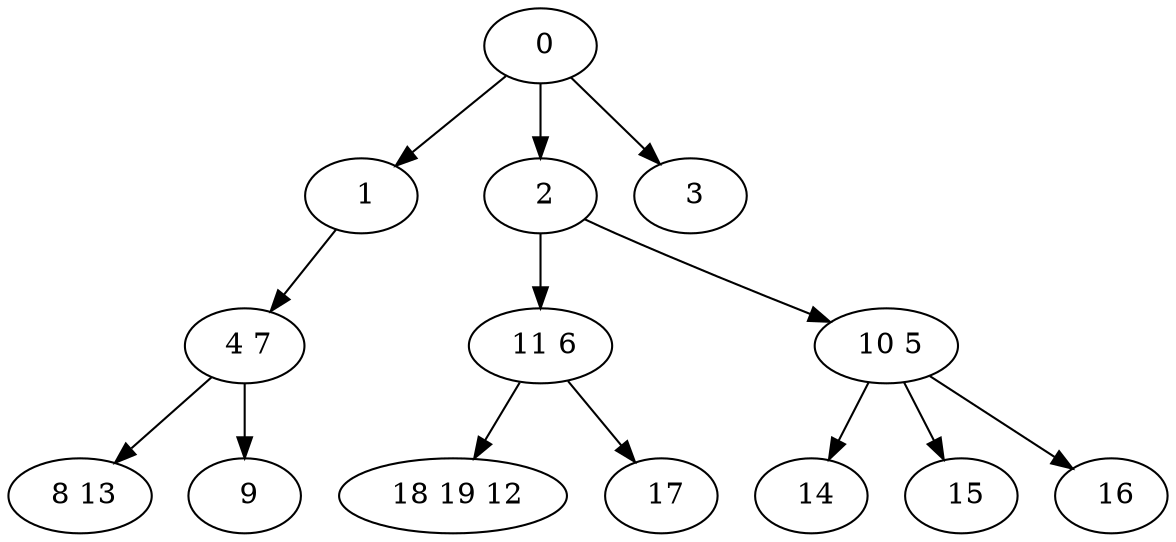 digraph mytree {
" 0" -> " 1";
" 0" -> " 2";
" 0" -> " 3";
" 1" -> " 4 7";
" 2" -> " 11 6";
" 2" -> " 10 5";
" 3";
" 4 7" -> " 8 13";
" 4 7" -> " 9";
" 11 6" -> " 18 19 12";
" 11 6" -> " 17";
" 10 5" -> " 14";
" 10 5" -> " 15";
" 10 5" -> " 16";
" 18 19 12";
" 17";
" 14";
" 15";
" 16";
" 8 13";
" 9";
}

